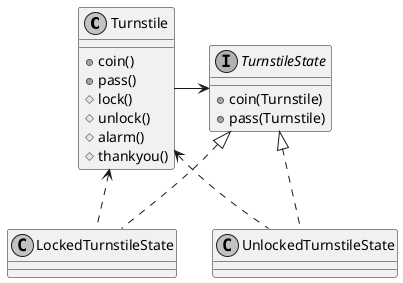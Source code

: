 ﻿@startuml class diagram
skinparam {
    defaultFontName Ricty Diminished
    monochrome true
}

class Turnstile {
    +coin()
    +pass()
    #lock()
    #unlock()
    #alarm()
    #thankyou()
}

interface TurnstileState {
    +coin(Turnstile)
    +pass(Turnstile)
}

class LockedTurnstileState
class UnlockedTurnstileState

Turnstile -> TurnstileState
TurnstileState <|.. LockedTurnstileState
TurnstileState <|.. UnlockedTurnstileState
Turnstile <.. LockedTurnstileState
Turnstile <.. UnlockedTurnstileState
@enduml

